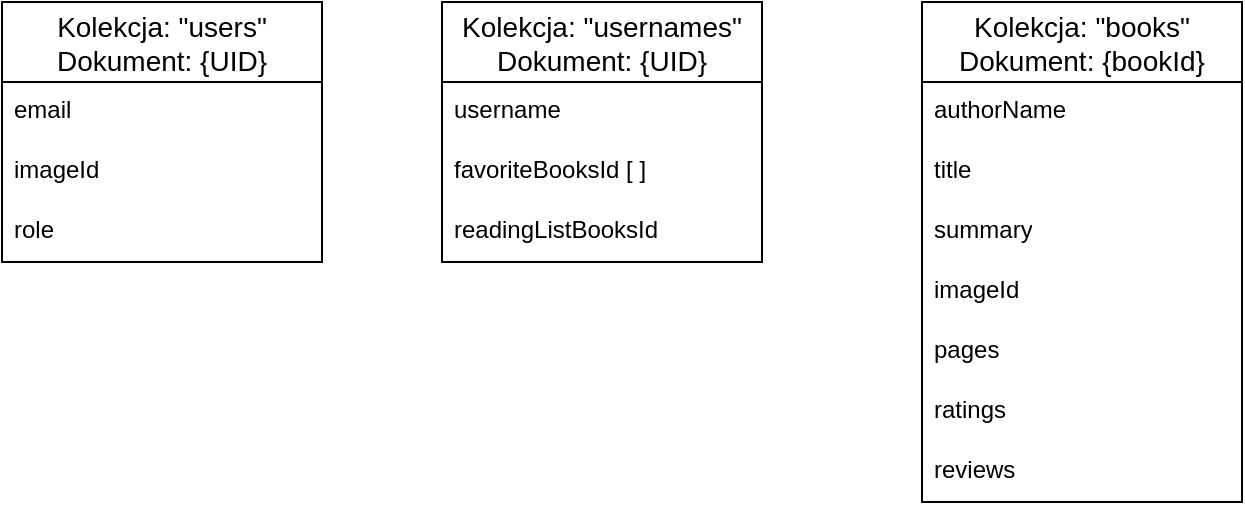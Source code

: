 <mxfile version="21.2.1" type="device">
  <diagram name="Page-1" id="YtVtO5y7ZA-vA_Ww-npA">
    <mxGraphModel dx="810" dy="469" grid="1" gridSize="10" guides="1" tooltips="1" connect="1" arrows="1" fold="1" page="1" pageScale="1" pageWidth="850" pageHeight="1100" math="0" shadow="0">
      <root>
        <mxCell id="0" />
        <mxCell id="1" parent="0" />
        <mxCell id="L9sSA1pk9I5duWOt4WpT-1" value="Kolekcja: &quot;users&quot;&#xa;Dokument: {UID}" style="swimlane;fontStyle=0;childLayout=stackLayout;horizontal=1;startSize=40;horizontalStack=0;resizeParent=1;resizeParentMax=0;resizeLast=0;collapsible=1;marginBottom=0;align=center;fontSize=14;" vertex="1" parent="1">
          <mxGeometry x="110" y="210" width="160" height="130" as="geometry" />
        </mxCell>
        <mxCell id="L9sSA1pk9I5duWOt4WpT-3" value="email" style="text;strokeColor=none;fillColor=none;spacingLeft=4;spacingRight=4;overflow=hidden;rotatable=0;points=[[0,0.5],[1,0.5]];portConstraint=eastwest;fontSize=12;whiteSpace=wrap;html=1;" vertex="1" parent="L9sSA1pk9I5duWOt4WpT-1">
          <mxGeometry y="40" width="160" height="30" as="geometry" />
        </mxCell>
        <mxCell id="L9sSA1pk9I5duWOt4WpT-4" value="imageId" style="text;strokeColor=none;fillColor=none;spacingLeft=4;spacingRight=4;overflow=hidden;rotatable=0;points=[[0,0.5],[1,0.5]];portConstraint=eastwest;fontSize=12;whiteSpace=wrap;html=1;" vertex="1" parent="L9sSA1pk9I5duWOt4WpT-1">
          <mxGeometry y="70" width="160" height="30" as="geometry" />
        </mxCell>
        <mxCell id="L9sSA1pk9I5duWOt4WpT-13" value="role" style="text;strokeColor=none;fillColor=none;spacingLeft=4;spacingRight=4;overflow=hidden;rotatable=0;points=[[0,0.5],[1,0.5]];portConstraint=eastwest;fontSize=12;whiteSpace=wrap;html=1;" vertex="1" parent="L9sSA1pk9I5duWOt4WpT-1">
          <mxGeometry y="100" width="160" height="30" as="geometry" />
        </mxCell>
        <mxCell id="L9sSA1pk9I5duWOt4WpT-5" value="Kolekcja: &quot;usernames&quot;&#xa;Dokument: {UID}" style="swimlane;fontStyle=0;childLayout=stackLayout;horizontal=1;startSize=40;horizontalStack=0;resizeParent=1;resizeParentMax=0;resizeLast=0;collapsible=1;marginBottom=0;align=center;fontSize=14;" vertex="1" parent="1">
          <mxGeometry x="330" y="210" width="160" height="130" as="geometry" />
        </mxCell>
        <mxCell id="L9sSA1pk9I5duWOt4WpT-6" value="username" style="text;strokeColor=none;fillColor=none;spacingLeft=4;spacingRight=4;overflow=hidden;rotatable=0;points=[[0,0.5],[1,0.5]];portConstraint=eastwest;fontSize=12;whiteSpace=wrap;html=1;" vertex="1" parent="L9sSA1pk9I5duWOt4WpT-5">
          <mxGeometry y="40" width="160" height="30" as="geometry" />
        </mxCell>
        <mxCell id="L9sSA1pk9I5duWOt4WpT-8" value="favoriteBooksId [ ]" style="text;strokeColor=none;fillColor=none;spacingLeft=4;spacingRight=4;overflow=hidden;rotatable=0;points=[[0,0.5],[1,0.5]];portConstraint=eastwest;fontSize=12;whiteSpace=wrap;html=1;" vertex="1" parent="L9sSA1pk9I5duWOt4WpT-5">
          <mxGeometry y="70" width="160" height="30" as="geometry" />
        </mxCell>
        <mxCell id="L9sSA1pk9I5duWOt4WpT-15" value="readingListBooksId" style="text;strokeColor=none;fillColor=none;spacingLeft=4;spacingRight=4;overflow=hidden;rotatable=0;points=[[0,0.5],[1,0.5]];portConstraint=eastwest;fontSize=12;whiteSpace=wrap;html=1;" vertex="1" parent="L9sSA1pk9I5duWOt4WpT-5">
          <mxGeometry y="100" width="160" height="30" as="geometry" />
        </mxCell>
        <mxCell id="L9sSA1pk9I5duWOt4WpT-9" value="Kolekcja: &quot;books&quot;&#xa;Dokument: {bookId}" style="swimlane;fontStyle=0;childLayout=stackLayout;horizontal=1;startSize=40;horizontalStack=0;resizeParent=1;resizeParentMax=0;resizeLast=0;collapsible=1;marginBottom=0;align=center;fontSize=14;" vertex="1" parent="1">
          <mxGeometry x="570" y="210" width="160" height="250" as="geometry">
            <mxRectangle x="570" y="210" width="150" height="30" as="alternateBounds" />
          </mxGeometry>
        </mxCell>
        <mxCell id="L9sSA1pk9I5duWOt4WpT-10" value="authorName" style="text;strokeColor=none;fillColor=none;spacingLeft=4;spacingRight=4;overflow=hidden;rotatable=0;points=[[0,0.5],[1,0.5]];portConstraint=eastwest;fontSize=12;whiteSpace=wrap;html=1;" vertex="1" parent="L9sSA1pk9I5duWOt4WpT-9">
          <mxGeometry y="40" width="160" height="30" as="geometry" />
        </mxCell>
        <mxCell id="L9sSA1pk9I5duWOt4WpT-19" value="title" style="text;strokeColor=none;fillColor=none;spacingLeft=4;spacingRight=4;overflow=hidden;rotatable=0;points=[[0,0.5],[1,0.5]];portConstraint=eastwest;fontSize=12;whiteSpace=wrap;html=1;" vertex="1" parent="L9sSA1pk9I5duWOt4WpT-9">
          <mxGeometry y="70" width="160" height="30" as="geometry" />
        </mxCell>
        <mxCell id="L9sSA1pk9I5duWOt4WpT-18" value="summary" style="text;strokeColor=none;fillColor=none;spacingLeft=4;spacingRight=4;overflow=hidden;rotatable=0;points=[[0,0.5],[1,0.5]];portConstraint=eastwest;fontSize=12;whiteSpace=wrap;html=1;" vertex="1" parent="L9sSA1pk9I5duWOt4WpT-9">
          <mxGeometry y="100" width="160" height="30" as="geometry" />
        </mxCell>
        <mxCell id="L9sSA1pk9I5duWOt4WpT-11" value="imageId" style="text;strokeColor=none;fillColor=none;spacingLeft=4;spacingRight=4;overflow=hidden;rotatable=0;points=[[0,0.5],[1,0.5]];portConstraint=eastwest;fontSize=12;whiteSpace=wrap;html=1;" vertex="1" parent="L9sSA1pk9I5duWOt4WpT-9">
          <mxGeometry y="130" width="160" height="30" as="geometry" />
        </mxCell>
        <mxCell id="L9sSA1pk9I5duWOt4WpT-12" value="pages" style="text;strokeColor=none;fillColor=none;spacingLeft=4;spacingRight=4;overflow=hidden;rotatable=0;points=[[0,0.5],[1,0.5]];portConstraint=eastwest;fontSize=12;whiteSpace=wrap;html=1;" vertex="1" parent="L9sSA1pk9I5duWOt4WpT-9">
          <mxGeometry y="160" width="160" height="30" as="geometry" />
        </mxCell>
        <mxCell id="L9sSA1pk9I5duWOt4WpT-16" value="ratings" style="text;strokeColor=none;fillColor=none;spacingLeft=4;spacingRight=4;overflow=hidden;rotatable=0;points=[[0,0.5],[1,0.5]];portConstraint=eastwest;fontSize=12;whiteSpace=wrap;html=1;" vertex="1" parent="L9sSA1pk9I5duWOt4WpT-9">
          <mxGeometry y="190" width="160" height="30" as="geometry" />
        </mxCell>
        <mxCell id="L9sSA1pk9I5duWOt4WpT-17" value="reviews" style="text;strokeColor=none;fillColor=none;spacingLeft=4;spacingRight=4;overflow=hidden;rotatable=0;points=[[0,0.5],[1,0.5]];portConstraint=eastwest;fontSize=12;whiteSpace=wrap;html=1;" vertex="1" parent="L9sSA1pk9I5duWOt4WpT-9">
          <mxGeometry y="220" width="160" height="30" as="geometry" />
        </mxCell>
      </root>
    </mxGraphModel>
  </diagram>
</mxfile>
